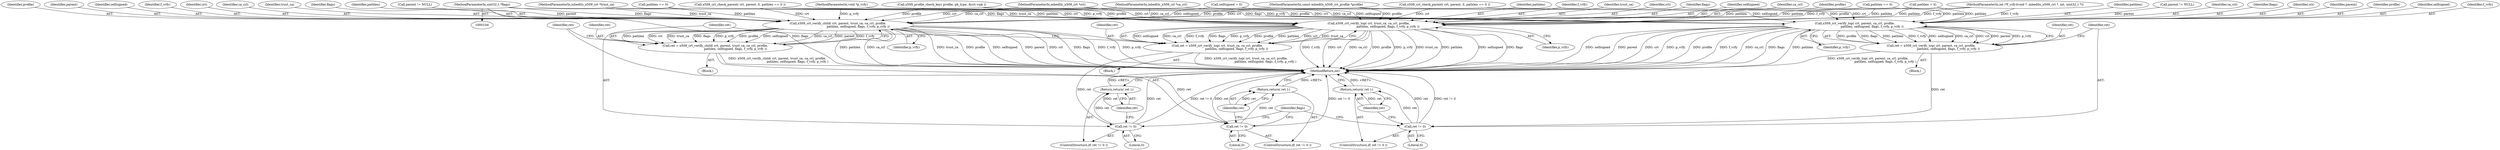 digraph "0_mbedtls_d15795acd5074e0b44e71f7ede8bdfe1b48591fc@pointer" {
"1000110" [label="(MethodParameterIn,uint32_t *flags)"];
"1000378" [label="(Call,x509_crt_verify_top( crt, parent, ca_crl, profile,\n                                    pathlen, selfsigned, flags, f_vrfy, p_vrfy ))"];
"1000376" [label="(Call,ret = x509_crt_verify_top( crt, parent, ca_crl, profile,\n                                    pathlen, selfsigned, flags, f_vrfy, p_vrfy ))"];
"1000389" [label="(Call,ret != 0)"];
"1000392" [label="(Return,return( ret );)"];
"1000428" [label="(Call,x509_crt_verify_child( crt, parent, trust_ca, ca_crl, profile,\n                                          pathlen, selfsigned, flags, f_vrfy, p_vrfy ))"];
"1000426" [label="(Call,ret = x509_crt_verify_child( crt, parent, trust_ca, ca_crl, profile,\n                                          pathlen, selfsigned, flags, f_vrfy, p_vrfy ))"];
"1000440" [label="(Call,ret != 0)"];
"1000443" [label="(Return,return( ret );)"];
"1000449" [label="(Call,x509_crt_verify_top( crt, trust_ca, ca_crl, profile,\n                                        pathlen, selfsigned, flags, f_vrfy, p_vrfy ))"];
"1000447" [label="(Call,ret = x509_crt_verify_top( crt, trust_ca, ca_crl, profile,\n                                        pathlen, selfsigned, flags, f_vrfy, p_vrfy ))"];
"1000460" [label="(Call,ret != 0)"];
"1000463" [label="(Return,return( ret );)"];
"1000382" [label="(Identifier,profile)"];
"1000454" [label="(Identifier,pathlen)"];
"1000430" [label="(Identifier,parent)"];
"1000459" [label="(ControlStructure,if( ret != 0 ))"];
"1000457" [label="(Identifier,f_vrfy)"];
"1000461" [label="(Identifier,ret)"];
"1000422" [label="(Call,parent != NULL)"];
"1000111" [label="(MethodParameterIn,int (*f_vrfy)(void *, mbedtls_x509_crt *, int, uint32_t *))"];
"1000393" [label="(Identifier,ret)"];
"1000384" [label="(Identifier,selfsigned)"];
"1000386" [label="(Identifier,f_vrfy)"];
"1000378" [label="(Call,x509_crt_verify_top( crt, parent, ca_crl, profile,\n                                    pathlen, selfsigned, flags, f_vrfy, p_vrfy ))"];
"1000392" [label="(Return,return( ret );)"];
"1000433" [label="(Identifier,profile)"];
"1000448" [label="(Identifier,ret)"];
"1000451" [label="(Identifier,trust_ca)"];
"1000425" [label="(Block,)"];
"1000376" [label="(Call,ret = x509_crt_verify_top( crt, parent, ca_crl, profile,\n                                    pathlen, selfsigned, flags, f_vrfy, p_vrfy ))"];
"1000108" [label="(MethodParameterIn,const mbedtls_x509_crt_profile *profile)"];
"1000416" [label="(Call,pathlen == 0)"];
"1000460" [label="(Call,ret != 0)"];
"1000447" [label="(Call,ret = x509_crt_verify_top( crt, trust_ca, ca_crl, profile,\n                                        pathlen, selfsigned, flags, f_vrfy, p_vrfy ))"];
"1000435" [label="(Identifier,selfsigned)"];
"1000107" [label="(MethodParameterIn,mbedtls_x509_crl *ca_crl)"];
"1000437" [label="(Identifier,f_vrfy)"];
"1000444" [label="(Identifier,ret)"];
"1000450" [label="(Identifier,crt)"];
"1000377" [label="(Identifier,ret)"];
"1000458" [label="(Identifier,p_vrfy)"];
"1000383" [label="(Identifier,pathlen)"];
"1000456" [label="(Identifier,flags)"];
"1000464" [label="(Identifier,ret)"];
"1000468" [label="(Identifier,flags)"];
"1000439" [label="(ControlStructure,if( ret != 0 ))"];
"1000391" [label="(Literal,0)"];
"1000443" [label="(Return,return( ret );)"];
"1000390" [label="(Identifier,ret)"];
"1000412" [label="(Call,x509_crt_check_parent( crt, parent, 0, pathlen == 0 ))"];
"1000440" [label="(Call,ret != 0)"];
"1000121" [label="(Call,selfsigned = 0)"];
"1000388" [label="(ControlStructure,if( ret != 0 ))"];
"1000110" [label="(MethodParameterIn,uint32_t *flags)"];
"1000366" [label="(Call,pathlen == 0)"];
"1000389" [label="(Call,ret != 0)"];
"1000426" [label="(Call,ret = x509_crt_verify_child( crt, parent, trust_ca, ca_crl, profile,\n                                          pathlen, selfsigned, flags, f_vrfy, p_vrfy ))"];
"1000372" [label="(Call,parent != NULL)"];
"1000429" [label="(Identifier,crt)"];
"1000381" [label="(Identifier,ca_crl)"];
"1000385" [label="(Identifier,flags)"];
"1000432" [label="(Identifier,ca_crl)"];
"1000427" [label="(Identifier,ret)"];
"1000462" [label="(Literal,0)"];
"1000428" [label="(Call,x509_crt_verify_child( crt, parent, trust_ca, ca_crl, profile,\n                                          pathlen, selfsigned, flags, f_vrfy, p_vrfy ))"];
"1000112" [label="(MethodParameterIn,void *p_vrfy)"];
"1000375" [label="(Block,)"];
"1000463" [label="(Return,return( ret );)"];
"1000335" [label="(Call,x509_profile_check_key( profile, pk_type, &crt->pk ))"];
"1000442" [label="(Literal,0)"];
"1000455" [label="(Identifier,selfsigned)"];
"1000452" [label="(Identifier,ca_crl)"];
"1000379" [label="(Identifier,crt)"];
"1000431" [label="(Identifier,trust_ca)"];
"1000105" [label="(MethodParameterIn,mbedtls_x509_crt *crt)"];
"1000438" [label="(Identifier,p_vrfy)"];
"1000453" [label="(Identifier,profile)"];
"1000436" [label="(Identifier,flags)"];
"1000380" [label="(Identifier,parent)"];
"1000446" [label="(Block,)"];
"1000106" [label="(MethodParameterIn,mbedtls_x509_crt *trust_ca)"];
"1000434" [label="(Identifier,pathlen)"];
"1000449" [label="(Call,x509_crt_verify_top( crt, trust_ca, ca_crl, profile,\n                                        pathlen, selfsigned, flags, f_vrfy, p_vrfy ))"];
"1000362" [label="(Call,x509_crt_check_parent( crt, parent, 0, pathlen == 0 ))"];
"1000441" [label="(Identifier,ret)"];
"1000474" [label="(MethodReturn,int)"];
"1000387" [label="(Identifier,p_vrfy)"];
"1000117" [label="(Call,pathlen = 0)"];
"1000110" -> "1000104"  [label="AST: "];
"1000110" -> "1000474"  [label="DDG: flags"];
"1000110" -> "1000378"  [label="DDG: flags"];
"1000110" -> "1000428"  [label="DDG: flags"];
"1000110" -> "1000449"  [label="DDG: flags"];
"1000378" -> "1000376"  [label="AST: "];
"1000378" -> "1000387"  [label="CFG: "];
"1000379" -> "1000378"  [label="AST: "];
"1000380" -> "1000378"  [label="AST: "];
"1000381" -> "1000378"  [label="AST: "];
"1000382" -> "1000378"  [label="AST: "];
"1000383" -> "1000378"  [label="AST: "];
"1000384" -> "1000378"  [label="AST: "];
"1000385" -> "1000378"  [label="AST: "];
"1000386" -> "1000378"  [label="AST: "];
"1000387" -> "1000378"  [label="AST: "];
"1000376" -> "1000378"  [label="CFG: "];
"1000378" -> "1000474"  [label="DDG: pathlen"];
"1000378" -> "1000474"  [label="DDG: selfsigned"];
"1000378" -> "1000474"  [label="DDG: parent"];
"1000378" -> "1000474"  [label="DDG: crt"];
"1000378" -> "1000474"  [label="DDG: p_vrfy"];
"1000378" -> "1000474"  [label="DDG: profile"];
"1000378" -> "1000474"  [label="DDG: f_vrfy"];
"1000378" -> "1000474"  [label="DDG: ca_crl"];
"1000378" -> "1000474"  [label="DDG: flags"];
"1000378" -> "1000376"  [label="DDG: profile"];
"1000378" -> "1000376"  [label="DDG: flags"];
"1000378" -> "1000376"  [label="DDG: pathlen"];
"1000378" -> "1000376"  [label="DDG: f_vrfy"];
"1000378" -> "1000376"  [label="DDG: selfsigned"];
"1000378" -> "1000376"  [label="DDG: ca_crl"];
"1000378" -> "1000376"  [label="DDG: crt"];
"1000378" -> "1000376"  [label="DDG: parent"];
"1000378" -> "1000376"  [label="DDG: p_vrfy"];
"1000362" -> "1000378"  [label="DDG: crt"];
"1000105" -> "1000378"  [label="DDG: crt"];
"1000372" -> "1000378"  [label="DDG: parent"];
"1000107" -> "1000378"  [label="DDG: ca_crl"];
"1000335" -> "1000378"  [label="DDG: profile"];
"1000108" -> "1000378"  [label="DDG: profile"];
"1000117" -> "1000378"  [label="DDG: pathlen"];
"1000366" -> "1000378"  [label="DDG: pathlen"];
"1000121" -> "1000378"  [label="DDG: selfsigned"];
"1000111" -> "1000378"  [label="DDG: f_vrfy"];
"1000112" -> "1000378"  [label="DDG: p_vrfy"];
"1000376" -> "1000375"  [label="AST: "];
"1000377" -> "1000376"  [label="AST: "];
"1000390" -> "1000376"  [label="CFG: "];
"1000376" -> "1000474"  [label="DDG: x509_crt_verify_top( crt, parent, ca_crl, profile,\n                                    pathlen, selfsigned, flags, f_vrfy, p_vrfy )"];
"1000376" -> "1000389"  [label="DDG: ret"];
"1000389" -> "1000388"  [label="AST: "];
"1000389" -> "1000391"  [label="CFG: "];
"1000390" -> "1000389"  [label="AST: "];
"1000391" -> "1000389"  [label="AST: "];
"1000393" -> "1000389"  [label="CFG: "];
"1000468" -> "1000389"  [label="CFG: "];
"1000389" -> "1000474"  [label="DDG: ret != 0"];
"1000389" -> "1000474"  [label="DDG: ret"];
"1000389" -> "1000392"  [label="DDG: ret"];
"1000392" -> "1000388"  [label="AST: "];
"1000392" -> "1000393"  [label="CFG: "];
"1000393" -> "1000392"  [label="AST: "];
"1000474" -> "1000392"  [label="CFG: "];
"1000392" -> "1000474"  [label="DDG: <RET>"];
"1000393" -> "1000392"  [label="DDG: ret"];
"1000428" -> "1000426"  [label="AST: "];
"1000428" -> "1000438"  [label="CFG: "];
"1000429" -> "1000428"  [label="AST: "];
"1000430" -> "1000428"  [label="AST: "];
"1000431" -> "1000428"  [label="AST: "];
"1000432" -> "1000428"  [label="AST: "];
"1000433" -> "1000428"  [label="AST: "];
"1000434" -> "1000428"  [label="AST: "];
"1000435" -> "1000428"  [label="AST: "];
"1000436" -> "1000428"  [label="AST: "];
"1000437" -> "1000428"  [label="AST: "];
"1000438" -> "1000428"  [label="AST: "];
"1000426" -> "1000428"  [label="CFG: "];
"1000428" -> "1000474"  [label="DDG: flags"];
"1000428" -> "1000474"  [label="DDG: f_vrfy"];
"1000428" -> "1000474"  [label="DDG: p_vrfy"];
"1000428" -> "1000474"  [label="DDG: pathlen"];
"1000428" -> "1000474"  [label="DDG: ca_crl"];
"1000428" -> "1000474"  [label="DDG: trust_ca"];
"1000428" -> "1000474"  [label="DDG: profile"];
"1000428" -> "1000474"  [label="DDG: selfsigned"];
"1000428" -> "1000474"  [label="DDG: parent"];
"1000428" -> "1000474"  [label="DDG: crt"];
"1000428" -> "1000426"  [label="DDG: pathlen"];
"1000428" -> "1000426"  [label="DDG: crt"];
"1000428" -> "1000426"  [label="DDG: trust_ca"];
"1000428" -> "1000426"  [label="DDG: flags"];
"1000428" -> "1000426"  [label="DDG: p_vrfy"];
"1000428" -> "1000426"  [label="DDG: profile"];
"1000428" -> "1000426"  [label="DDG: selfsigned"];
"1000428" -> "1000426"  [label="DDG: ca_crl"];
"1000428" -> "1000426"  [label="DDG: parent"];
"1000428" -> "1000426"  [label="DDG: f_vrfy"];
"1000412" -> "1000428"  [label="DDG: crt"];
"1000362" -> "1000428"  [label="DDG: crt"];
"1000105" -> "1000428"  [label="DDG: crt"];
"1000422" -> "1000428"  [label="DDG: parent"];
"1000106" -> "1000428"  [label="DDG: trust_ca"];
"1000107" -> "1000428"  [label="DDG: ca_crl"];
"1000335" -> "1000428"  [label="DDG: profile"];
"1000108" -> "1000428"  [label="DDG: profile"];
"1000416" -> "1000428"  [label="DDG: pathlen"];
"1000117" -> "1000428"  [label="DDG: pathlen"];
"1000366" -> "1000428"  [label="DDG: pathlen"];
"1000121" -> "1000428"  [label="DDG: selfsigned"];
"1000111" -> "1000428"  [label="DDG: f_vrfy"];
"1000112" -> "1000428"  [label="DDG: p_vrfy"];
"1000426" -> "1000425"  [label="AST: "];
"1000427" -> "1000426"  [label="AST: "];
"1000441" -> "1000426"  [label="CFG: "];
"1000426" -> "1000474"  [label="DDG: x509_crt_verify_child( crt, parent, trust_ca, ca_crl, profile,\n                                          pathlen, selfsigned, flags, f_vrfy, p_vrfy )"];
"1000426" -> "1000440"  [label="DDG: ret"];
"1000440" -> "1000439"  [label="AST: "];
"1000440" -> "1000442"  [label="CFG: "];
"1000441" -> "1000440"  [label="AST: "];
"1000442" -> "1000440"  [label="AST: "];
"1000444" -> "1000440"  [label="CFG: "];
"1000468" -> "1000440"  [label="CFG: "];
"1000440" -> "1000474"  [label="DDG: ret != 0"];
"1000440" -> "1000474"  [label="DDG: ret"];
"1000440" -> "1000443"  [label="DDG: ret"];
"1000443" -> "1000439"  [label="AST: "];
"1000443" -> "1000444"  [label="CFG: "];
"1000444" -> "1000443"  [label="AST: "];
"1000474" -> "1000443"  [label="CFG: "];
"1000443" -> "1000474"  [label="DDG: <RET>"];
"1000444" -> "1000443"  [label="DDG: ret"];
"1000449" -> "1000447"  [label="AST: "];
"1000449" -> "1000458"  [label="CFG: "];
"1000450" -> "1000449"  [label="AST: "];
"1000451" -> "1000449"  [label="AST: "];
"1000452" -> "1000449"  [label="AST: "];
"1000453" -> "1000449"  [label="AST: "];
"1000454" -> "1000449"  [label="AST: "];
"1000455" -> "1000449"  [label="AST: "];
"1000456" -> "1000449"  [label="AST: "];
"1000457" -> "1000449"  [label="AST: "];
"1000458" -> "1000449"  [label="AST: "];
"1000447" -> "1000449"  [label="CFG: "];
"1000449" -> "1000474"  [label="DDG: selfsigned"];
"1000449" -> "1000474"  [label="DDG: f_vrfy"];
"1000449" -> "1000474"  [label="DDG: crt"];
"1000449" -> "1000474"  [label="DDG: ca_crl"];
"1000449" -> "1000474"  [label="DDG: profile"];
"1000449" -> "1000474"  [label="DDG: p_vrfy"];
"1000449" -> "1000474"  [label="DDG: trust_ca"];
"1000449" -> "1000474"  [label="DDG: pathlen"];
"1000449" -> "1000474"  [label="DDG: flags"];
"1000449" -> "1000447"  [label="DDG: selfsigned"];
"1000449" -> "1000447"  [label="DDG: ca_crl"];
"1000449" -> "1000447"  [label="DDG: f_vrfy"];
"1000449" -> "1000447"  [label="DDG: flags"];
"1000449" -> "1000447"  [label="DDG: p_vrfy"];
"1000449" -> "1000447"  [label="DDG: profile"];
"1000449" -> "1000447"  [label="DDG: pathlen"];
"1000449" -> "1000447"  [label="DDG: crt"];
"1000449" -> "1000447"  [label="DDG: trust_ca"];
"1000412" -> "1000449"  [label="DDG: crt"];
"1000362" -> "1000449"  [label="DDG: crt"];
"1000105" -> "1000449"  [label="DDG: crt"];
"1000106" -> "1000449"  [label="DDG: trust_ca"];
"1000107" -> "1000449"  [label="DDG: ca_crl"];
"1000335" -> "1000449"  [label="DDG: profile"];
"1000108" -> "1000449"  [label="DDG: profile"];
"1000416" -> "1000449"  [label="DDG: pathlen"];
"1000117" -> "1000449"  [label="DDG: pathlen"];
"1000366" -> "1000449"  [label="DDG: pathlen"];
"1000121" -> "1000449"  [label="DDG: selfsigned"];
"1000111" -> "1000449"  [label="DDG: f_vrfy"];
"1000112" -> "1000449"  [label="DDG: p_vrfy"];
"1000447" -> "1000446"  [label="AST: "];
"1000448" -> "1000447"  [label="AST: "];
"1000461" -> "1000447"  [label="CFG: "];
"1000447" -> "1000474"  [label="DDG: x509_crt_verify_top( crt, trust_ca, ca_crl, profile,\n                                        pathlen, selfsigned, flags, f_vrfy, p_vrfy )"];
"1000447" -> "1000460"  [label="DDG: ret"];
"1000460" -> "1000459"  [label="AST: "];
"1000460" -> "1000462"  [label="CFG: "];
"1000461" -> "1000460"  [label="AST: "];
"1000462" -> "1000460"  [label="AST: "];
"1000464" -> "1000460"  [label="CFG: "];
"1000468" -> "1000460"  [label="CFG: "];
"1000460" -> "1000474"  [label="DDG: ret != 0"];
"1000460" -> "1000474"  [label="DDG: ret"];
"1000460" -> "1000463"  [label="DDG: ret"];
"1000463" -> "1000459"  [label="AST: "];
"1000463" -> "1000464"  [label="CFG: "];
"1000464" -> "1000463"  [label="AST: "];
"1000474" -> "1000463"  [label="CFG: "];
"1000463" -> "1000474"  [label="DDG: <RET>"];
"1000464" -> "1000463"  [label="DDG: ret"];
}
